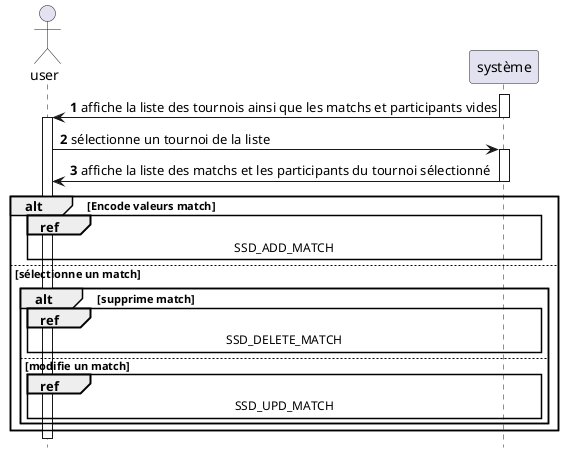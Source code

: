 @startuml SSD_TOURNOIS
autonumber
hide footbox
skinparam shadowing false

actor user as u
participant système as s

activate s
s -> u :affiche la liste des tournois ainsi que les matchs et participants vides
deactivate s
activate u
u -> s :sélectionne un tournoi de la liste
activate s
s -> u :affiche la liste des matchs et les participants du tournoi sélectionné
alt Encode valeurs match
    deactivate s
    ref over u,s :SSD_ADD_MATCH

else sélectionne un match
    alt supprime match
        ref over u,s :SSD_DELETE_MATCH
    else modifie un match
        ref over u,s :SSD_UPD_MATCH
    end
end
@enduml